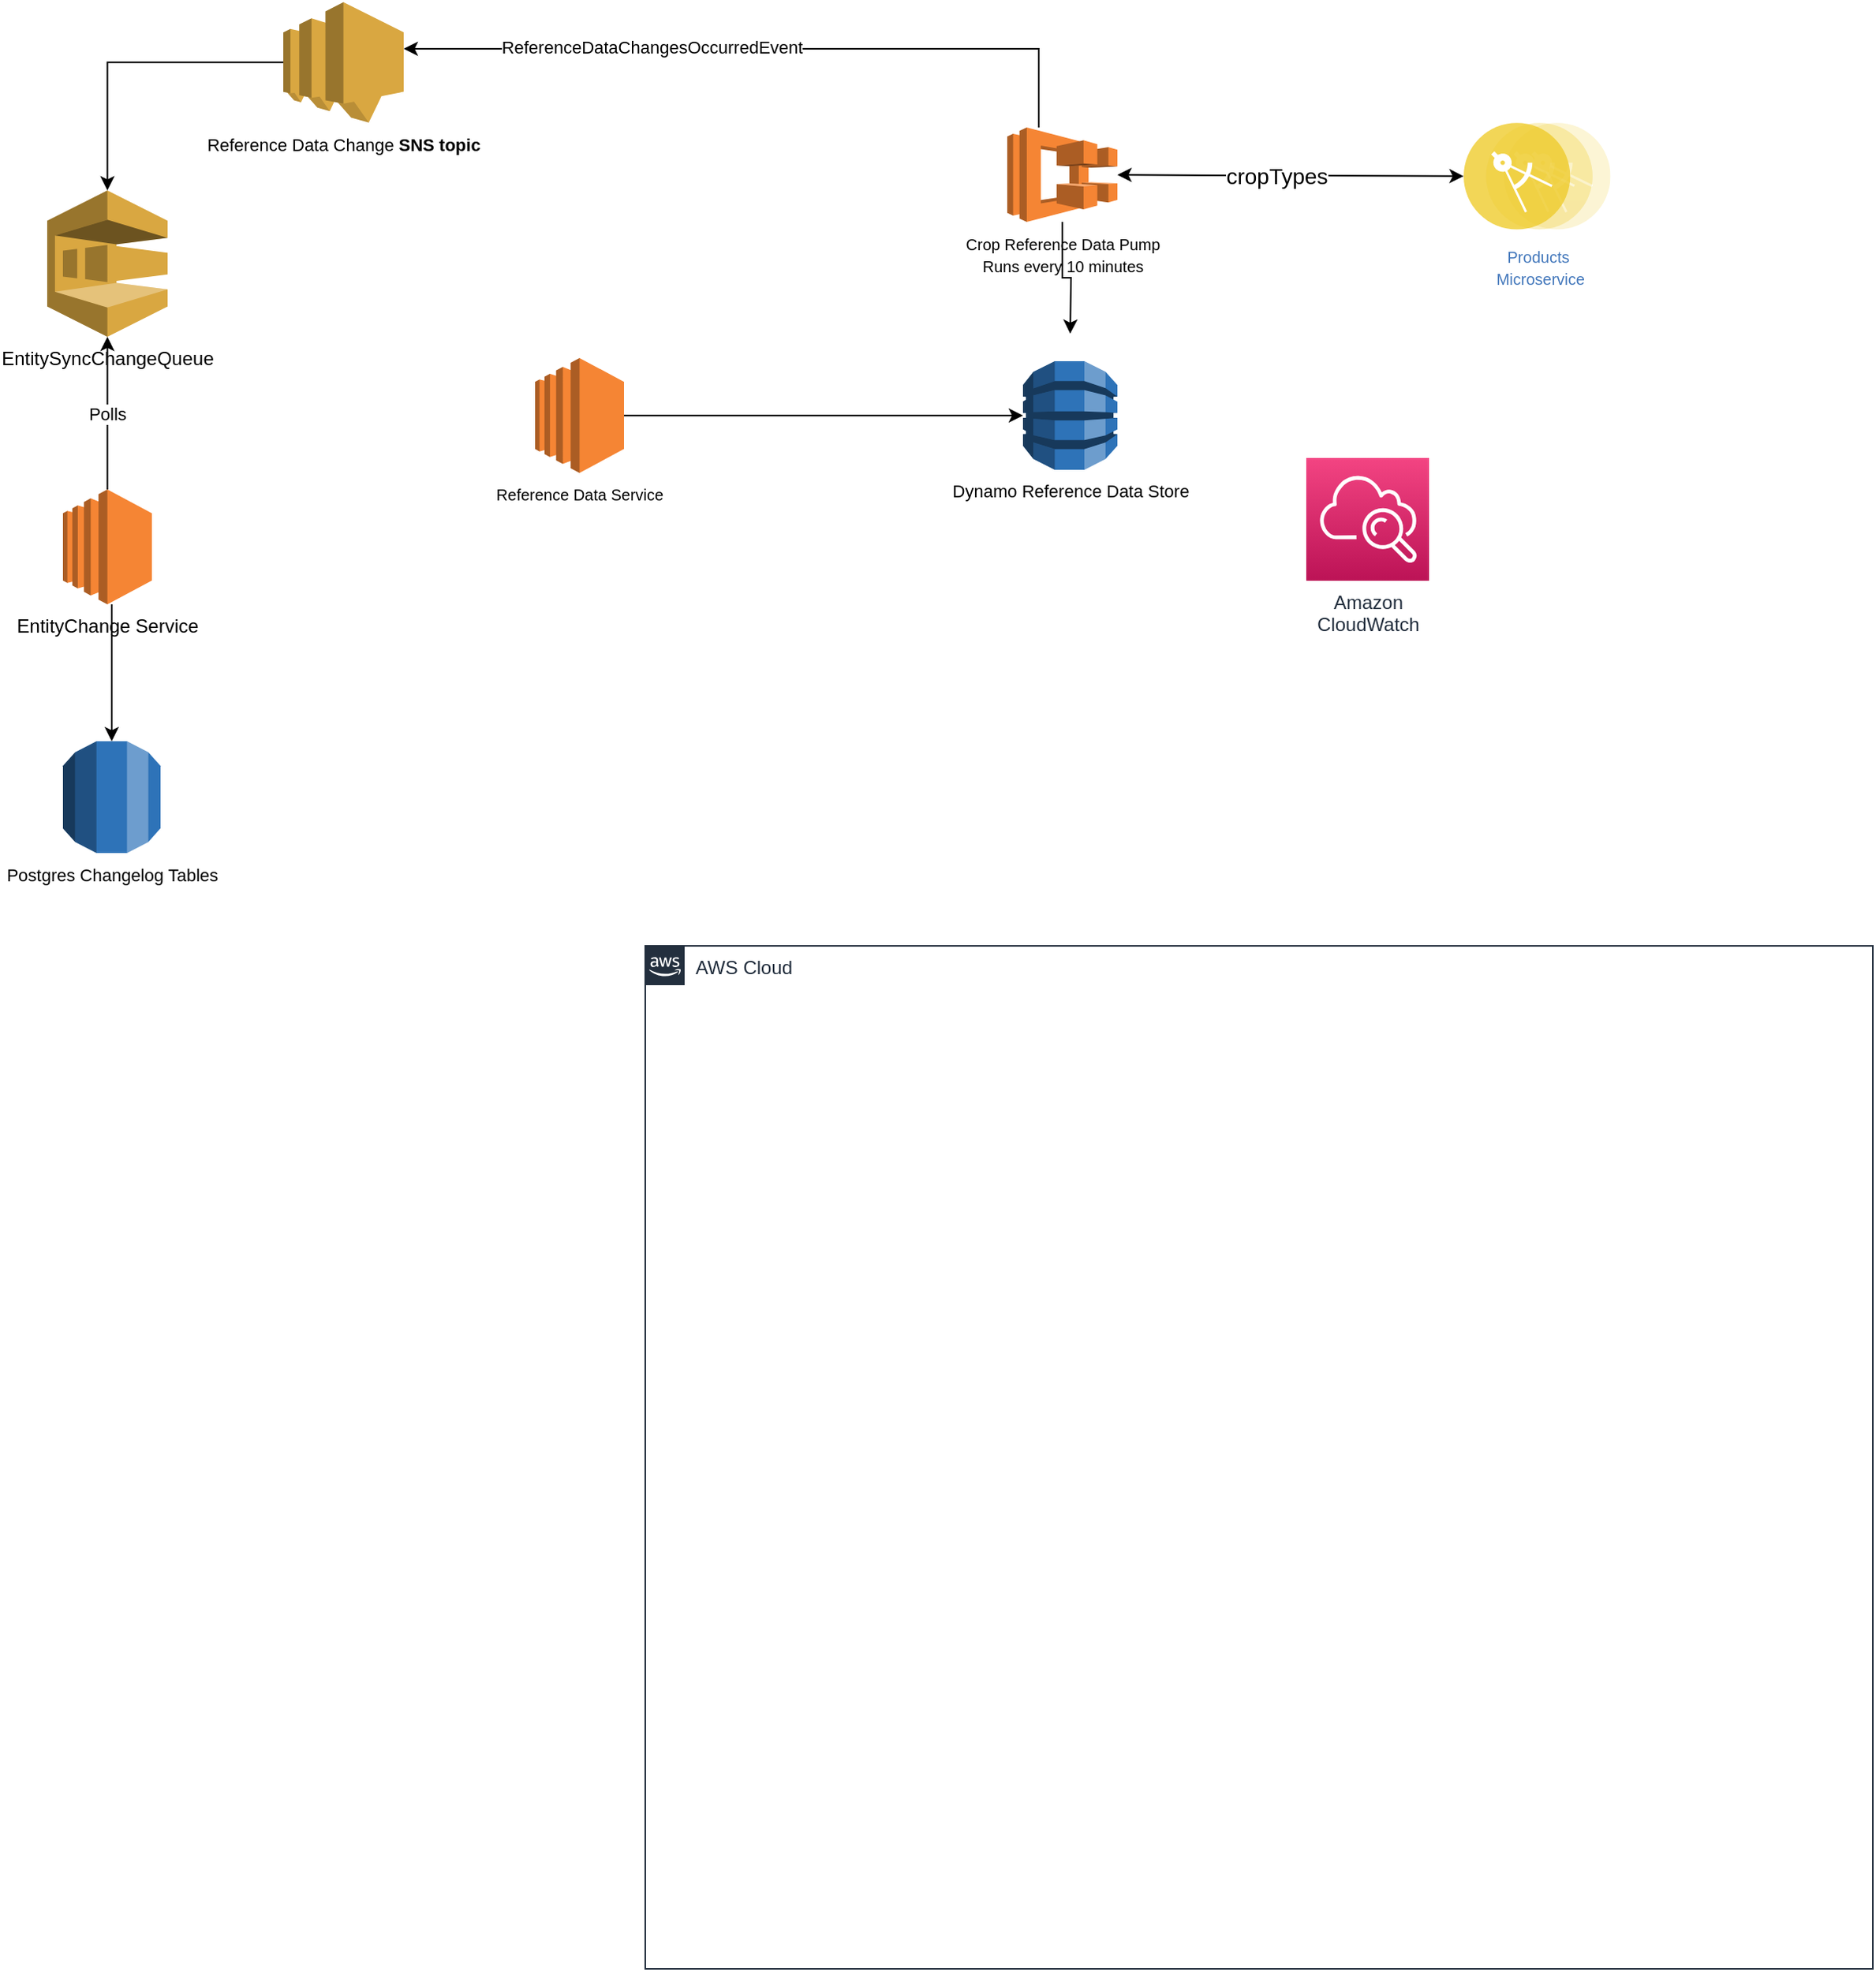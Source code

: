 <mxfile version="13.7.8" type="github">
  <diagram id="Ht1M8jgEwFfnCIfOTk4-" name="Page-1">
    <mxGraphModel dx="1278" dy="548" grid="1" gridSize="10" guides="1" tooltips="1" connect="1" arrows="1" fold="1" page="1" pageScale="1" pageWidth="1169" pageHeight="827" math="0" shadow="0">
      <root>
        <mxCell id="0" />
        <mxCell id="1" parent="0" />
        <object label="AWS Cloud" id="UEzPUAAOIrF-is8g5C7q-74">
          <mxCell style="points=[[0,0],[0.25,0],[0.5,0],[0.75,0],[1,0],[1,0.25],[1,0.5],[1,0.75],[1,1],[0.75,1],[0.5,1],[0.25,1],[0,1],[0,0.75],[0,0.5],[0,0.25]];outlineConnect=0;gradientColor=none;html=1;whiteSpace=wrap;fontSize=12;fontStyle=0;shape=mxgraph.aws4.group;grIcon=mxgraph.aws4.group_aws_cloud_alt;strokeColor=#232F3E;fillColor=none;verticalAlign=top;align=left;spacingLeft=30;fontColor=#232F3E;dashed=0;labelBackgroundColor=#ffffff;" parent="1" vertex="1">
            <mxGeometry x="460" y="620" width="780" height="650" as="geometry" />
          </mxCell>
        </object>
        <mxCell id="UEzPUAAOIrF-is8g5C7q-83" value="Amazon&lt;br&gt;CloudWatch&lt;br&gt;" style="outlineConnect=0;fontColor=#232F3E;gradientColor=#F34482;gradientDirection=north;fillColor=#BC1356;strokeColor=#ffffff;dashed=0;verticalLabelPosition=bottom;verticalAlign=top;align=center;html=1;fontSize=12;fontStyle=0;aspect=fixed;shape=mxgraph.aws4.resourceIcon;resIcon=mxgraph.aws4.cloudwatch;labelBackgroundColor=#ffffff;" parent="1" vertex="1">
          <mxGeometry x="880" y="310" width="78" height="78" as="geometry" />
        </mxCell>
        <mxCell id="5m7pP_irioob-lsdHxWA-11" value="" style="edgeStyle=orthogonalEdgeStyle;rounded=0;orthogonalLoop=1;jettySize=auto;html=1;" parent="1" source="5m7pP_irioob-lsdHxWA-1" edge="1">
          <mxGeometry relative="1" as="geometry">
            <mxPoint x="730" y="231" as="targetPoint" />
          </mxGeometry>
        </mxCell>
        <mxCell id="5m7pP_irioob-lsdHxWA-1" value="&lt;font style=&quot;font-size: 10px&quot;&gt;Crop Reference Data Pump&lt;br&gt;Runs every 10 minutes&lt;/font&gt;" style="outlineConnect=0;dashed=0;verticalLabelPosition=bottom;verticalAlign=top;align=center;html=1;shape=mxgraph.aws3.ecs;fillColor=#F58534;gradientColor=none;" parent="1" vertex="1">
          <mxGeometry x="690" y="100" width="70" height="60" as="geometry" />
        </mxCell>
        <object label="EntitySyncChangeQueue " wewqeqwerqwerqwe="wewe" id="5m7pP_irioob-lsdHxWA-2">
          <mxCell style="outlineConnect=0;dashed=0;verticalLabelPosition=bottom;verticalAlign=top;align=center;html=1;shape=mxgraph.aws3.sqs;fillColor=#D9A741;gradientColor=none;" parent="1" vertex="1">
            <mxGeometry x="80" y="140" width="76.5" height="93" as="geometry" />
          </mxCell>
        </object>
        <mxCell id="5m7pP_irioob-lsdHxWA-4" value="&lt;font style=&quot;font-size: 11px&quot;&gt;Postgres Changelog Tables&lt;/font&gt;" style="outlineConnect=0;dashed=0;verticalLabelPosition=bottom;verticalAlign=top;align=center;html=1;shape=mxgraph.aws3.rds;fillColor=#2E73B8;gradientColor=none;" parent="1" vertex="1">
          <mxGeometry x="90" y="490" width="62" height="71" as="geometry" />
        </mxCell>
        <mxCell id="5m7pP_irioob-lsdHxWA-18" value="" style="edgeStyle=orthogonalEdgeStyle;rounded=0;orthogonalLoop=1;jettySize=auto;html=1;" parent="1" source="5m7pP_irioob-lsdHxWA-5" edge="1" target="5m7pP_irioob-lsdHxWA-2">
          <mxGeometry relative="1" as="geometry">
            <mxPoint x="268.25" y="176.9" as="targetPoint" />
          </mxGeometry>
        </mxCell>
        <mxCell id="5m7pP_irioob-lsdHxWA-5" value="&lt;font style=&quot;font-size: 11px&quot;&gt;Reference Data Change &lt;b&gt;SNS topic&lt;/b&gt;&lt;/font&gt;" style="outlineConnect=0;dashed=0;verticalLabelPosition=bottom;verticalAlign=top;align=center;html=1;shape=mxgraph.aws3.sns;fillColor=#D9A741;gradientColor=none;" parent="1" vertex="1">
          <mxGeometry x="230" y="20.4" width="76.5" height="76.5" as="geometry" />
        </mxCell>
        <mxCell id="5m7pP_irioob-lsdHxWA-6" value="&lt;font style=&quot;font-size: 10px&quot;&gt;Products&lt;br&gt;&amp;nbsp;Microservice&lt;/font&gt;" style="aspect=fixed;perimeter=ellipsePerimeter;html=1;align=center;shadow=0;dashed=0;fontColor=#4277BB;labelBackgroundColor=#ffffff;fontSize=12;spacingTop=3;image;image=img/lib/ibm/applications/microservice.svg;" parent="1" vertex="1">
          <mxGeometry x="980" y="96.9" width="93.3" height="68.1" as="geometry" />
        </mxCell>
        <mxCell id="5m7pP_irioob-lsdHxWA-8" value="" style="endArrow=classic;startArrow=classic;html=1;entryX=0;entryY=0.5;entryDx=0;entryDy=0;" parent="1" source="5m7pP_irioob-lsdHxWA-1" target="5m7pP_irioob-lsdHxWA-6" edge="1">
          <mxGeometry width="50" height="50" relative="1" as="geometry">
            <mxPoint x="830" y="160" as="sourcePoint" />
            <mxPoint x="880" y="110" as="targetPoint" />
          </mxGeometry>
        </mxCell>
        <mxCell id="5m7pP_irioob-lsdHxWA-9" value="&lt;font style=&quot;font-size: 14px&quot;&gt;cropTypes&lt;/font&gt;" style="edgeLabel;html=1;align=center;verticalAlign=middle;resizable=0;points=[];" parent="5m7pP_irioob-lsdHxWA-8" vertex="1" connectable="0">
          <mxGeometry x="-0.253" relative="1" as="geometry">
            <mxPoint x="19" as="offset" />
          </mxGeometry>
        </mxCell>
        <mxCell id="5m7pP_irioob-lsdHxWA-14" style="edgeStyle=orthogonalEdgeStyle;rounded=0;orthogonalLoop=1;jettySize=auto;html=1;" parent="1" source="6iRd3tWvt0DVXEkDE1pH-2" edge="1" target="5m7pP_irioob-lsdHxWA-4">
          <mxGeometry relative="1" as="geometry">
            <mxPoint x="488" y="230" as="targetPoint" />
            <Array as="points">
              <mxPoint x="121" y="420" />
              <mxPoint x="121" y="420" />
            </Array>
          </mxGeometry>
        </mxCell>
        <mxCell id="5m7pP_irioob-lsdHxWA-15" style="edgeStyle=orthogonalEdgeStyle;rounded=0;orthogonalLoop=1;jettySize=auto;html=1;" parent="1" source="5m7pP_irioob-lsdHxWA-12" edge="1">
          <mxGeometry relative="1" as="geometry">
            <mxPoint x="700" y="283" as="targetPoint" />
            <Array as="points">
              <mxPoint x="650" y="283" />
              <mxPoint x="650" y="283" />
            </Array>
          </mxGeometry>
        </mxCell>
        <mxCell id="5m7pP_irioob-lsdHxWA-12" value="&lt;font style=&quot;font-size: 10px&quot;&gt;Reference Data Service&lt;/font&gt;" style="outlineConnect=0;dashed=0;verticalLabelPosition=bottom;verticalAlign=top;align=center;html=1;shape=mxgraph.aws3.ec2;fillColor=#F58534;gradientColor=none;" parent="1" vertex="1">
          <mxGeometry x="390" y="246.45" width="56.5" height="73" as="geometry" />
        </mxCell>
        <mxCell id="5m7pP_irioob-lsdHxWA-21" style="edgeStyle=orthogonalEdgeStyle;rounded=0;orthogonalLoop=1;jettySize=auto;html=1;" parent="1" source="5m7pP_irioob-lsdHxWA-1" target="5m7pP_irioob-lsdHxWA-5" edge="1">
          <mxGeometry relative="1" as="geometry">
            <mxPoint x="720" y="30" as="sourcePoint" />
            <Array as="points">
              <mxPoint x="710" y="50" />
            </Array>
          </mxGeometry>
        </mxCell>
        <mxCell id="6iRd3tWvt0DVXEkDE1pH-1" value="ReferenceDataChangesOccurredEvent" style="edgeLabel;html=1;align=center;verticalAlign=middle;resizable=0;points=[];" vertex="1" connectable="0" parent="5m7pP_irioob-lsdHxWA-21">
          <mxGeometry x="0.305" y="-1" relative="1" as="geometry">
            <mxPoint as="offset" />
          </mxGeometry>
        </mxCell>
        <mxCell id="5m7pP_irioob-lsdHxWA-24" value="&lt;font style=&quot;font-size: 11px&quot;&gt;Dynamo Reference Data Store&lt;br&gt;&lt;/font&gt;" style="outlineConnect=0;dashed=0;verticalLabelPosition=bottom;verticalAlign=top;align=center;html=1;shape=mxgraph.aws3.dynamo_db;fillColor=#2E73B8;gradientColor=none;" parent="1" vertex="1">
          <mxGeometry x="700" y="248.45" width="60" height="69" as="geometry" />
        </mxCell>
        <mxCell id="6iRd3tWvt0DVXEkDE1pH-4" value="Polls" style="edgeStyle=orthogonalEdgeStyle;rounded=0;orthogonalLoop=1;jettySize=auto;html=1;" edge="1" parent="1" source="6iRd3tWvt0DVXEkDE1pH-2" target="5m7pP_irioob-lsdHxWA-2">
          <mxGeometry relative="1" as="geometry" />
        </mxCell>
        <mxCell id="6iRd3tWvt0DVXEkDE1pH-2" value="EntityChange Service" style="outlineConnect=0;dashed=0;verticalLabelPosition=bottom;verticalAlign=top;align=center;html=1;shape=mxgraph.aws3.ec2;fillColor=#F58534;gradientColor=none;" vertex="1" parent="1">
          <mxGeometry x="90" y="330.0" width="56.5" height="73" as="geometry" />
        </mxCell>
      </root>
    </mxGraphModel>
  </diagram>
</mxfile>
